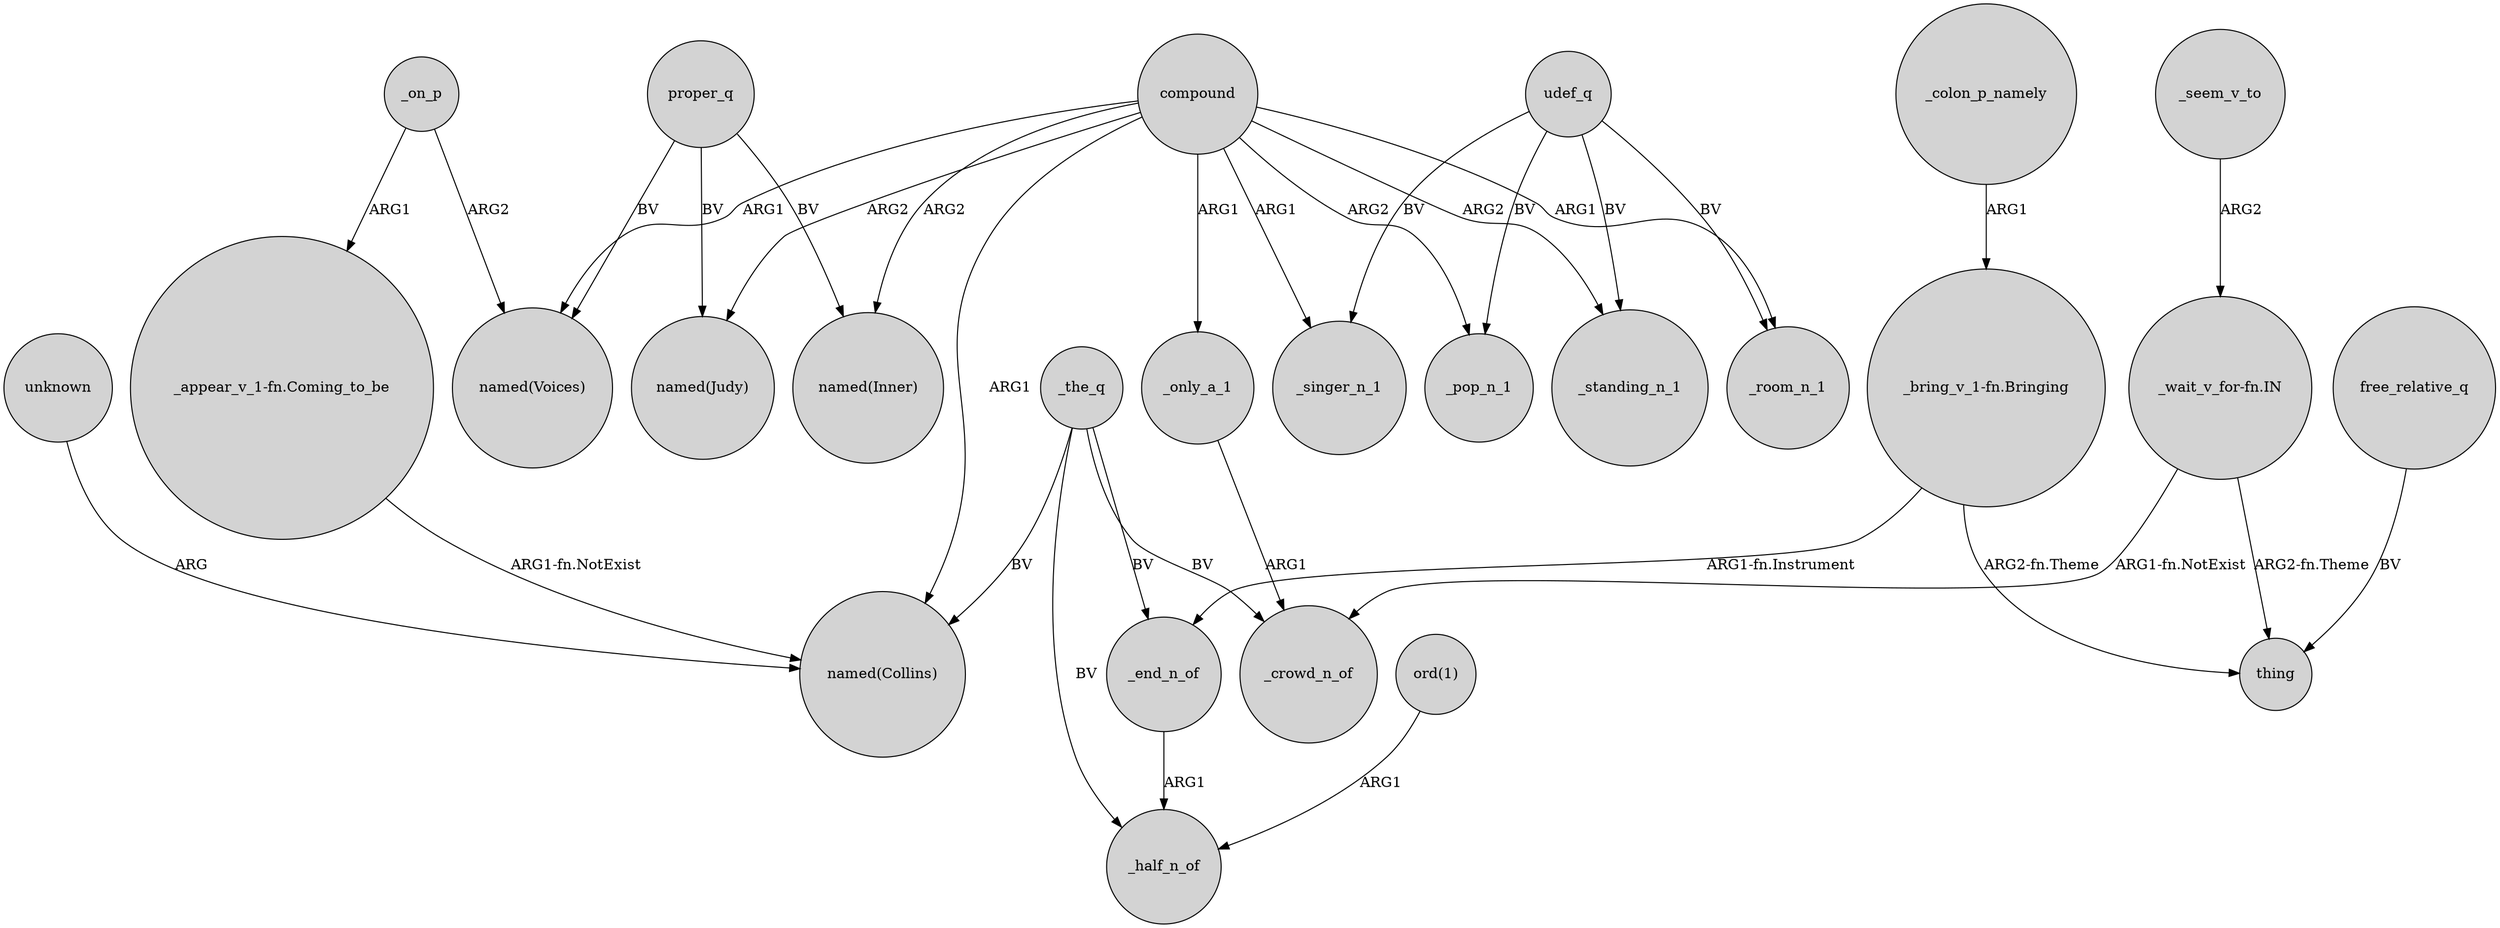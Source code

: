 digraph {
	node [shape=circle style=filled]
	proper_q -> "named(Inner)" [label=BV]
	_only_a_1 -> _crowd_n_of [label=ARG1]
	proper_q -> "named(Voices)" [label=BV]
	_the_q -> "named(Collins)" [label=BV]
	_the_q -> _end_n_of [label=BV]
	compound -> "named(Collins)" [label=ARG1]
	"_appear_v_1-fn.Coming_to_be" -> "named(Collins)" [label="ARG1-fn.NotExist"]
	"_wait_v_for-fn.IN" -> _crowd_n_of [label="ARG1-fn.NotExist"]
	compound -> _singer_n_1 [label=ARG1]
	_on_p -> "named(Voices)" [label=ARG2]
	_end_n_of -> _half_n_of [label=ARG1]
	_on_p -> "_appear_v_1-fn.Coming_to_be" [label=ARG1]
	udef_q -> _pop_n_1 [label=BV]
	"_wait_v_for-fn.IN" -> thing [label="ARG2-fn.Theme"]
	_seem_v_to -> "_wait_v_for-fn.IN" [label=ARG2]
	_colon_p_namely -> "_bring_v_1-fn.Bringing" [label=ARG1]
	compound -> _only_a_1 [label=ARG1]
	"ord(1)" -> _half_n_of [label=ARG1]
	udef_q -> _standing_n_1 [label=BV]
	compound -> _pop_n_1 [label=ARG2]
	compound -> "named(Voices)" [label=ARG1]
	"_bring_v_1-fn.Bringing" -> _end_n_of [label="ARG1-fn.Instrument"]
	free_relative_q -> thing [label=BV]
	udef_q -> _room_n_1 [label=BV]
	compound -> _standing_n_1 [label=ARG2]
	compound -> _room_n_1 [label=ARG1]
	proper_q -> "named(Judy)" [label=BV]
	udef_q -> _singer_n_1 [label=BV]
	compound -> "named(Inner)" [label=ARG2]
	_the_q -> _half_n_of [label=BV]
	"_bring_v_1-fn.Bringing" -> thing [label="ARG2-fn.Theme"]
	_the_q -> _crowd_n_of [label=BV]
	unknown -> "named(Collins)" [label=ARG]
	compound -> "named(Judy)" [label=ARG2]
}
